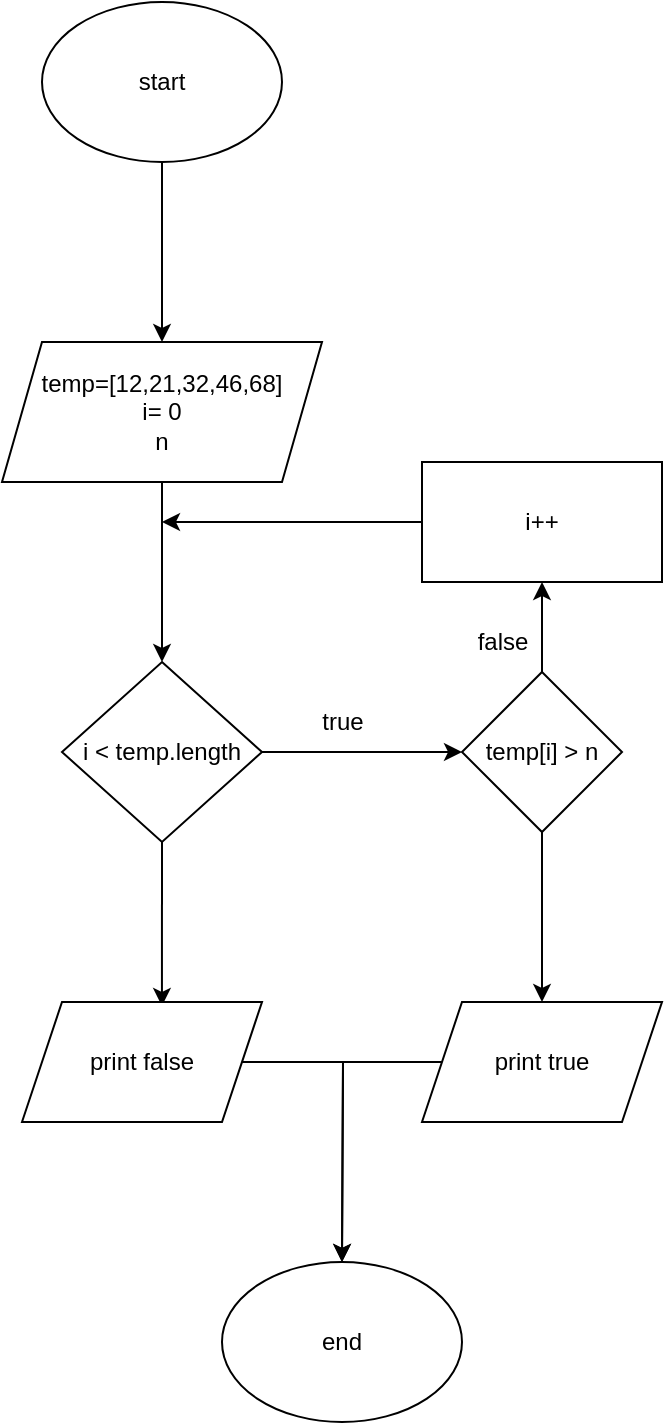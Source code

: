<mxfile version="14.7.0" type="github">
  <diagram id="6avlIc9i1nB_07jcqKiu" name="Page-1">
    <mxGraphModel dx="868" dy="450" grid="1" gridSize="10" guides="1" tooltips="1" connect="1" arrows="1" fold="1" page="1" pageScale="1" pageWidth="827" pageHeight="1169" math="0" shadow="0">
      <root>
        <mxCell id="0" />
        <mxCell id="1" parent="0" />
        <mxCell id="csZR37yzgjYRXqfzxCMl-3" style="edgeStyle=orthogonalEdgeStyle;rounded=0;orthogonalLoop=1;jettySize=auto;html=1;exitX=0.5;exitY=1;exitDx=0;exitDy=0;entryX=0.5;entryY=0;entryDx=0;entryDy=0;entryPerimeter=0;" edge="1" parent="1" source="csZR37yzgjYRXqfzxCMl-1" target="csZR37yzgjYRXqfzxCMl-2">
          <mxGeometry relative="1" as="geometry">
            <mxPoint x="290" y="160" as="targetPoint" />
          </mxGeometry>
        </mxCell>
        <mxCell id="csZR37yzgjYRXqfzxCMl-1" value="start" style="ellipse;whiteSpace=wrap;html=1;" vertex="1" parent="1">
          <mxGeometry x="230" y="10" width="120" height="80" as="geometry" />
        </mxCell>
        <mxCell id="csZR37yzgjYRXqfzxCMl-6" style="edgeStyle=orthogonalEdgeStyle;rounded=0;orthogonalLoop=1;jettySize=auto;html=1;" edge="1" parent="1" source="csZR37yzgjYRXqfzxCMl-2" target="csZR37yzgjYRXqfzxCMl-4">
          <mxGeometry relative="1" as="geometry" />
        </mxCell>
        <mxCell id="csZR37yzgjYRXqfzxCMl-2" value="temp=[12,21,32,46,68]&lt;br&gt;i= 0&lt;br&gt;n" style="shape=parallelogram;perimeter=parallelogramPerimeter;whiteSpace=wrap;html=1;fixedSize=1;" vertex="1" parent="1">
          <mxGeometry x="210" y="180" width="160" height="70" as="geometry" />
        </mxCell>
        <mxCell id="csZR37yzgjYRXqfzxCMl-12" style="edgeStyle=orthogonalEdgeStyle;rounded=0;orthogonalLoop=1;jettySize=auto;html=1;exitX=1;exitY=0.5;exitDx=0;exitDy=0;" edge="1" parent="1" source="csZR37yzgjYRXqfzxCMl-4">
          <mxGeometry relative="1" as="geometry">
            <mxPoint x="440" y="385" as="targetPoint" />
          </mxGeometry>
        </mxCell>
        <mxCell id="csZR37yzgjYRXqfzxCMl-24" style="edgeStyle=orthogonalEdgeStyle;rounded=0;orthogonalLoop=1;jettySize=auto;html=1;exitX=0.5;exitY=1;exitDx=0;exitDy=0;entryX=0.583;entryY=0.033;entryDx=0;entryDy=0;entryPerimeter=0;" edge="1" parent="1" source="csZR37yzgjYRXqfzxCMl-4" target="csZR37yzgjYRXqfzxCMl-23">
          <mxGeometry relative="1" as="geometry" />
        </mxCell>
        <mxCell id="csZR37yzgjYRXqfzxCMl-4" value="i &amp;lt; temp.length" style="rhombus;whiteSpace=wrap;html=1;" vertex="1" parent="1">
          <mxGeometry x="240" y="340" width="100" height="90" as="geometry" />
        </mxCell>
        <mxCell id="csZR37yzgjYRXqfzxCMl-17" style="edgeStyle=orthogonalEdgeStyle;rounded=0;orthogonalLoop=1;jettySize=auto;html=1;exitX=0.5;exitY=0;exitDx=0;exitDy=0;entryX=0.5;entryY=1;entryDx=0;entryDy=0;" edge="1" parent="1" source="csZR37yzgjYRXqfzxCMl-13" target="csZR37yzgjYRXqfzxCMl-16">
          <mxGeometry relative="1" as="geometry" />
        </mxCell>
        <mxCell id="csZR37yzgjYRXqfzxCMl-22" style="edgeStyle=orthogonalEdgeStyle;rounded=0;orthogonalLoop=1;jettySize=auto;html=1;exitX=0.5;exitY=1;exitDx=0;exitDy=0;entryX=0.5;entryY=0;entryDx=0;entryDy=0;" edge="1" parent="1" source="csZR37yzgjYRXqfzxCMl-13" target="csZR37yzgjYRXqfzxCMl-20">
          <mxGeometry relative="1" as="geometry" />
        </mxCell>
        <mxCell id="csZR37yzgjYRXqfzxCMl-13" value="temp[i] &amp;gt; n" style="rhombus;whiteSpace=wrap;html=1;" vertex="1" parent="1">
          <mxGeometry x="440" y="345" width="80" height="80" as="geometry" />
        </mxCell>
        <mxCell id="csZR37yzgjYRXqfzxCMl-14" value="true" style="text;html=1;align=center;verticalAlign=middle;resizable=0;points=[];autosize=1;strokeColor=none;" vertex="1" parent="1">
          <mxGeometry x="360" y="360" width="40" height="20" as="geometry" />
        </mxCell>
        <mxCell id="csZR37yzgjYRXqfzxCMl-19" style="edgeStyle=orthogonalEdgeStyle;rounded=0;orthogonalLoop=1;jettySize=auto;html=1;" edge="1" parent="1" source="csZR37yzgjYRXqfzxCMl-16">
          <mxGeometry relative="1" as="geometry">
            <mxPoint x="290" y="270" as="targetPoint" />
          </mxGeometry>
        </mxCell>
        <mxCell id="csZR37yzgjYRXqfzxCMl-16" value="i++" style="rounded=0;whiteSpace=wrap;html=1;" vertex="1" parent="1">
          <mxGeometry x="420" y="240" width="120" height="60" as="geometry" />
        </mxCell>
        <mxCell id="csZR37yzgjYRXqfzxCMl-18" value="false" style="text;html=1;align=center;verticalAlign=middle;resizable=0;points=[];autosize=1;strokeColor=none;" vertex="1" parent="1">
          <mxGeometry x="440" y="320" width="40" height="20" as="geometry" />
        </mxCell>
        <mxCell id="csZR37yzgjYRXqfzxCMl-31" style="edgeStyle=orthogonalEdgeStyle;rounded=0;orthogonalLoop=1;jettySize=auto;html=1;" edge="1" parent="1" source="csZR37yzgjYRXqfzxCMl-20">
          <mxGeometry relative="1" as="geometry">
            <mxPoint x="380" y="640" as="targetPoint" />
          </mxGeometry>
        </mxCell>
        <mxCell id="csZR37yzgjYRXqfzxCMl-20" value="print true" style="shape=parallelogram;perimeter=parallelogramPerimeter;whiteSpace=wrap;html=1;fixedSize=1;" vertex="1" parent="1">
          <mxGeometry x="420" y="510" width="120" height="60" as="geometry" />
        </mxCell>
        <mxCell id="csZR37yzgjYRXqfzxCMl-30" style="edgeStyle=orthogonalEdgeStyle;rounded=0;orthogonalLoop=1;jettySize=auto;html=1;exitX=1;exitY=0.5;exitDx=0;exitDy=0;" edge="1" parent="1" source="csZR37yzgjYRXqfzxCMl-23">
          <mxGeometry relative="1" as="geometry">
            <mxPoint x="380" y="640" as="targetPoint" />
          </mxGeometry>
        </mxCell>
        <mxCell id="csZR37yzgjYRXqfzxCMl-23" value="print false" style="shape=parallelogram;perimeter=parallelogramPerimeter;whiteSpace=wrap;html=1;fixedSize=1;" vertex="1" parent="1">
          <mxGeometry x="220" y="510" width="120" height="60" as="geometry" />
        </mxCell>
        <mxCell id="csZR37yzgjYRXqfzxCMl-25" value="end" style="ellipse;whiteSpace=wrap;html=1;" vertex="1" parent="1">
          <mxGeometry x="320" y="640" width="120" height="80" as="geometry" />
        </mxCell>
      </root>
    </mxGraphModel>
  </diagram>
</mxfile>
